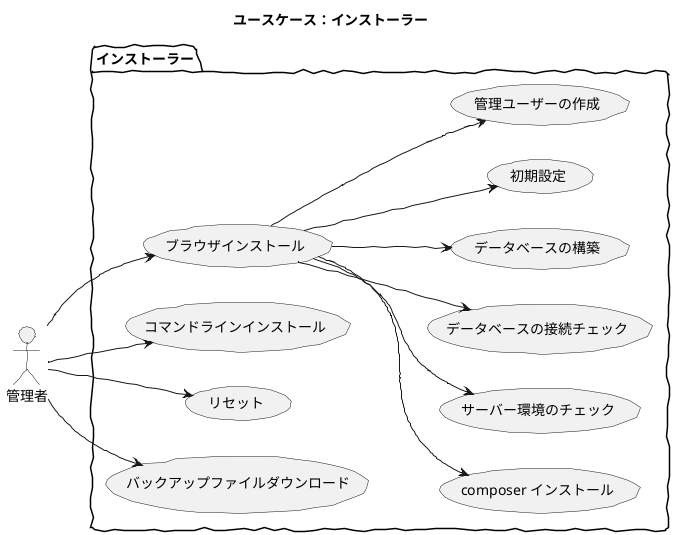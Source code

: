 @startuml

skinparam handwritten true
skinparam backgroundColor white

title ユースケース：インストーラー

actor 管理者

package インストーラー {
	left to right direction
	管理者 -down-> (ブラウザインストール)
	管理者 -down-> (コマンドラインインストール)
	(ブラウザインストール) -down-> (composer インストール)
	(ブラウザインストール) -down-> (サーバー環境のチェック)
	(ブラウザインストール) -down-> (データベースの接続チェック)
	(ブラウザインストール) -down-> (データベースの構築)
	(ブラウザインストール) -down-> (初期設定)
	(ブラウザインストール) -down-> (管理ユーザーの作成)
	管理者 -down-> (リセット)
	管理者 -down-> (バックアップファイルダウンロード)
}

@enduml
